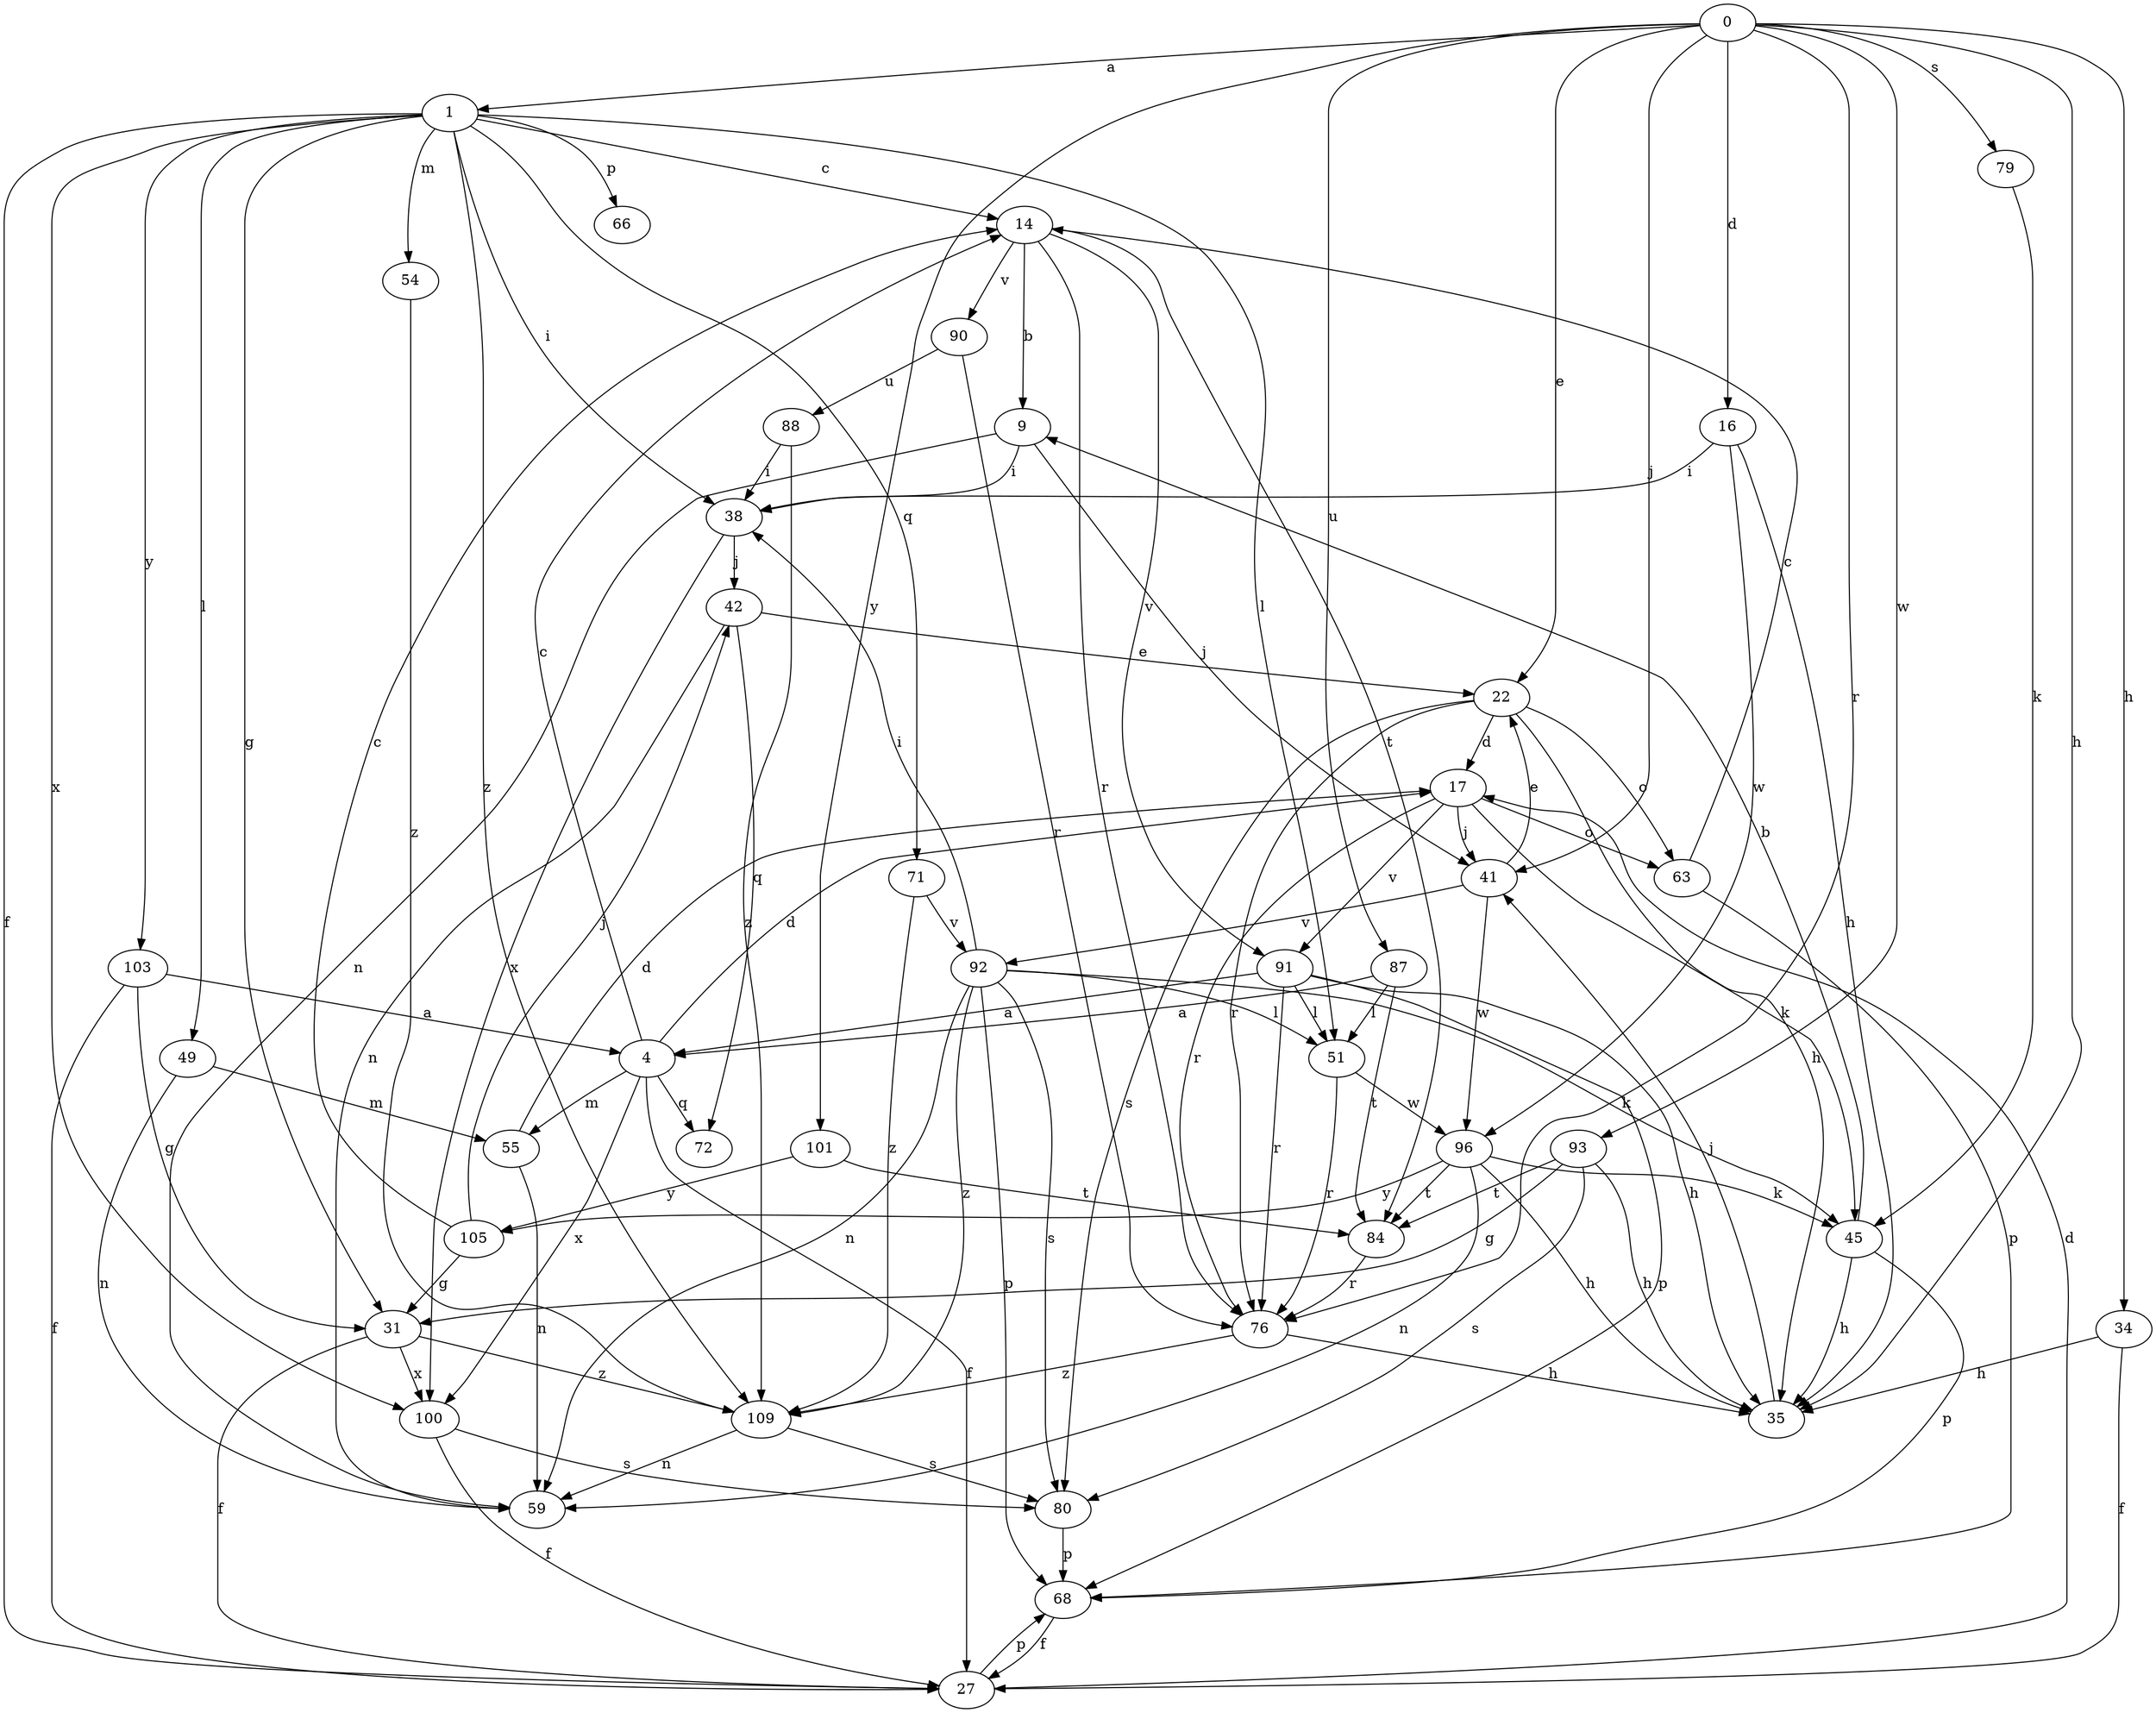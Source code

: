 strict digraph  {
0;
1;
4;
9;
14;
16;
17;
22;
27;
31;
34;
35;
38;
41;
42;
45;
49;
51;
54;
55;
59;
63;
66;
68;
71;
72;
76;
79;
80;
84;
87;
88;
90;
91;
92;
93;
96;
100;
101;
103;
105;
109;
0 -> 1  [label=a];
0 -> 16  [label=d];
0 -> 22  [label=e];
0 -> 34  [label=h];
0 -> 35  [label=h];
0 -> 41  [label=j];
0 -> 76  [label=r];
0 -> 79  [label=s];
0 -> 87  [label=u];
0 -> 93  [label=w];
0 -> 101  [label=y];
1 -> 14  [label=c];
1 -> 27  [label=f];
1 -> 31  [label=g];
1 -> 38  [label=i];
1 -> 49  [label=l];
1 -> 51  [label=l];
1 -> 54  [label=m];
1 -> 66  [label=p];
1 -> 71  [label=q];
1 -> 100  [label=x];
1 -> 103  [label=y];
1 -> 109  [label=z];
4 -> 14  [label=c];
4 -> 17  [label=d];
4 -> 27  [label=f];
4 -> 55  [label=m];
4 -> 72  [label=q];
4 -> 100  [label=x];
9 -> 38  [label=i];
9 -> 41  [label=j];
9 -> 59  [label=n];
14 -> 9  [label=b];
14 -> 76  [label=r];
14 -> 84  [label=t];
14 -> 90  [label=v];
14 -> 91  [label=v];
16 -> 35  [label=h];
16 -> 38  [label=i];
16 -> 96  [label=w];
17 -> 41  [label=j];
17 -> 45  [label=k];
17 -> 63  [label=o];
17 -> 76  [label=r];
17 -> 91  [label=v];
22 -> 17  [label=d];
22 -> 35  [label=h];
22 -> 63  [label=o];
22 -> 76  [label=r];
22 -> 80  [label=s];
27 -> 17  [label=d];
27 -> 68  [label=p];
31 -> 27  [label=f];
31 -> 100  [label=x];
31 -> 109  [label=z];
34 -> 27  [label=f];
34 -> 35  [label=h];
35 -> 41  [label=j];
38 -> 42  [label=j];
38 -> 100  [label=x];
41 -> 22  [label=e];
41 -> 92  [label=v];
41 -> 96  [label=w];
42 -> 22  [label=e];
42 -> 59  [label=n];
42 -> 72  [label=q];
45 -> 9  [label=b];
45 -> 35  [label=h];
45 -> 68  [label=p];
49 -> 55  [label=m];
49 -> 59  [label=n];
51 -> 76  [label=r];
51 -> 96  [label=w];
54 -> 109  [label=z];
55 -> 17  [label=d];
55 -> 59  [label=n];
63 -> 14  [label=c];
63 -> 68  [label=p];
68 -> 27  [label=f];
71 -> 92  [label=v];
71 -> 109  [label=z];
76 -> 35  [label=h];
76 -> 109  [label=z];
79 -> 45  [label=k];
80 -> 68  [label=p];
84 -> 76  [label=r];
87 -> 4  [label=a];
87 -> 51  [label=l];
87 -> 84  [label=t];
88 -> 38  [label=i];
88 -> 109  [label=z];
90 -> 76  [label=r];
90 -> 88  [label=u];
91 -> 4  [label=a];
91 -> 35  [label=h];
91 -> 51  [label=l];
91 -> 68  [label=p];
91 -> 76  [label=r];
92 -> 38  [label=i];
92 -> 45  [label=k];
92 -> 51  [label=l];
92 -> 59  [label=n];
92 -> 68  [label=p];
92 -> 80  [label=s];
92 -> 109  [label=z];
93 -> 31  [label=g];
93 -> 35  [label=h];
93 -> 80  [label=s];
93 -> 84  [label=t];
96 -> 35  [label=h];
96 -> 45  [label=k];
96 -> 59  [label=n];
96 -> 84  [label=t];
96 -> 105  [label=y];
100 -> 27  [label=f];
100 -> 80  [label=s];
101 -> 84  [label=t];
101 -> 105  [label=y];
103 -> 4  [label=a];
103 -> 27  [label=f];
103 -> 31  [label=g];
105 -> 14  [label=c];
105 -> 31  [label=g];
105 -> 42  [label=j];
109 -> 59  [label=n];
109 -> 80  [label=s];
}

